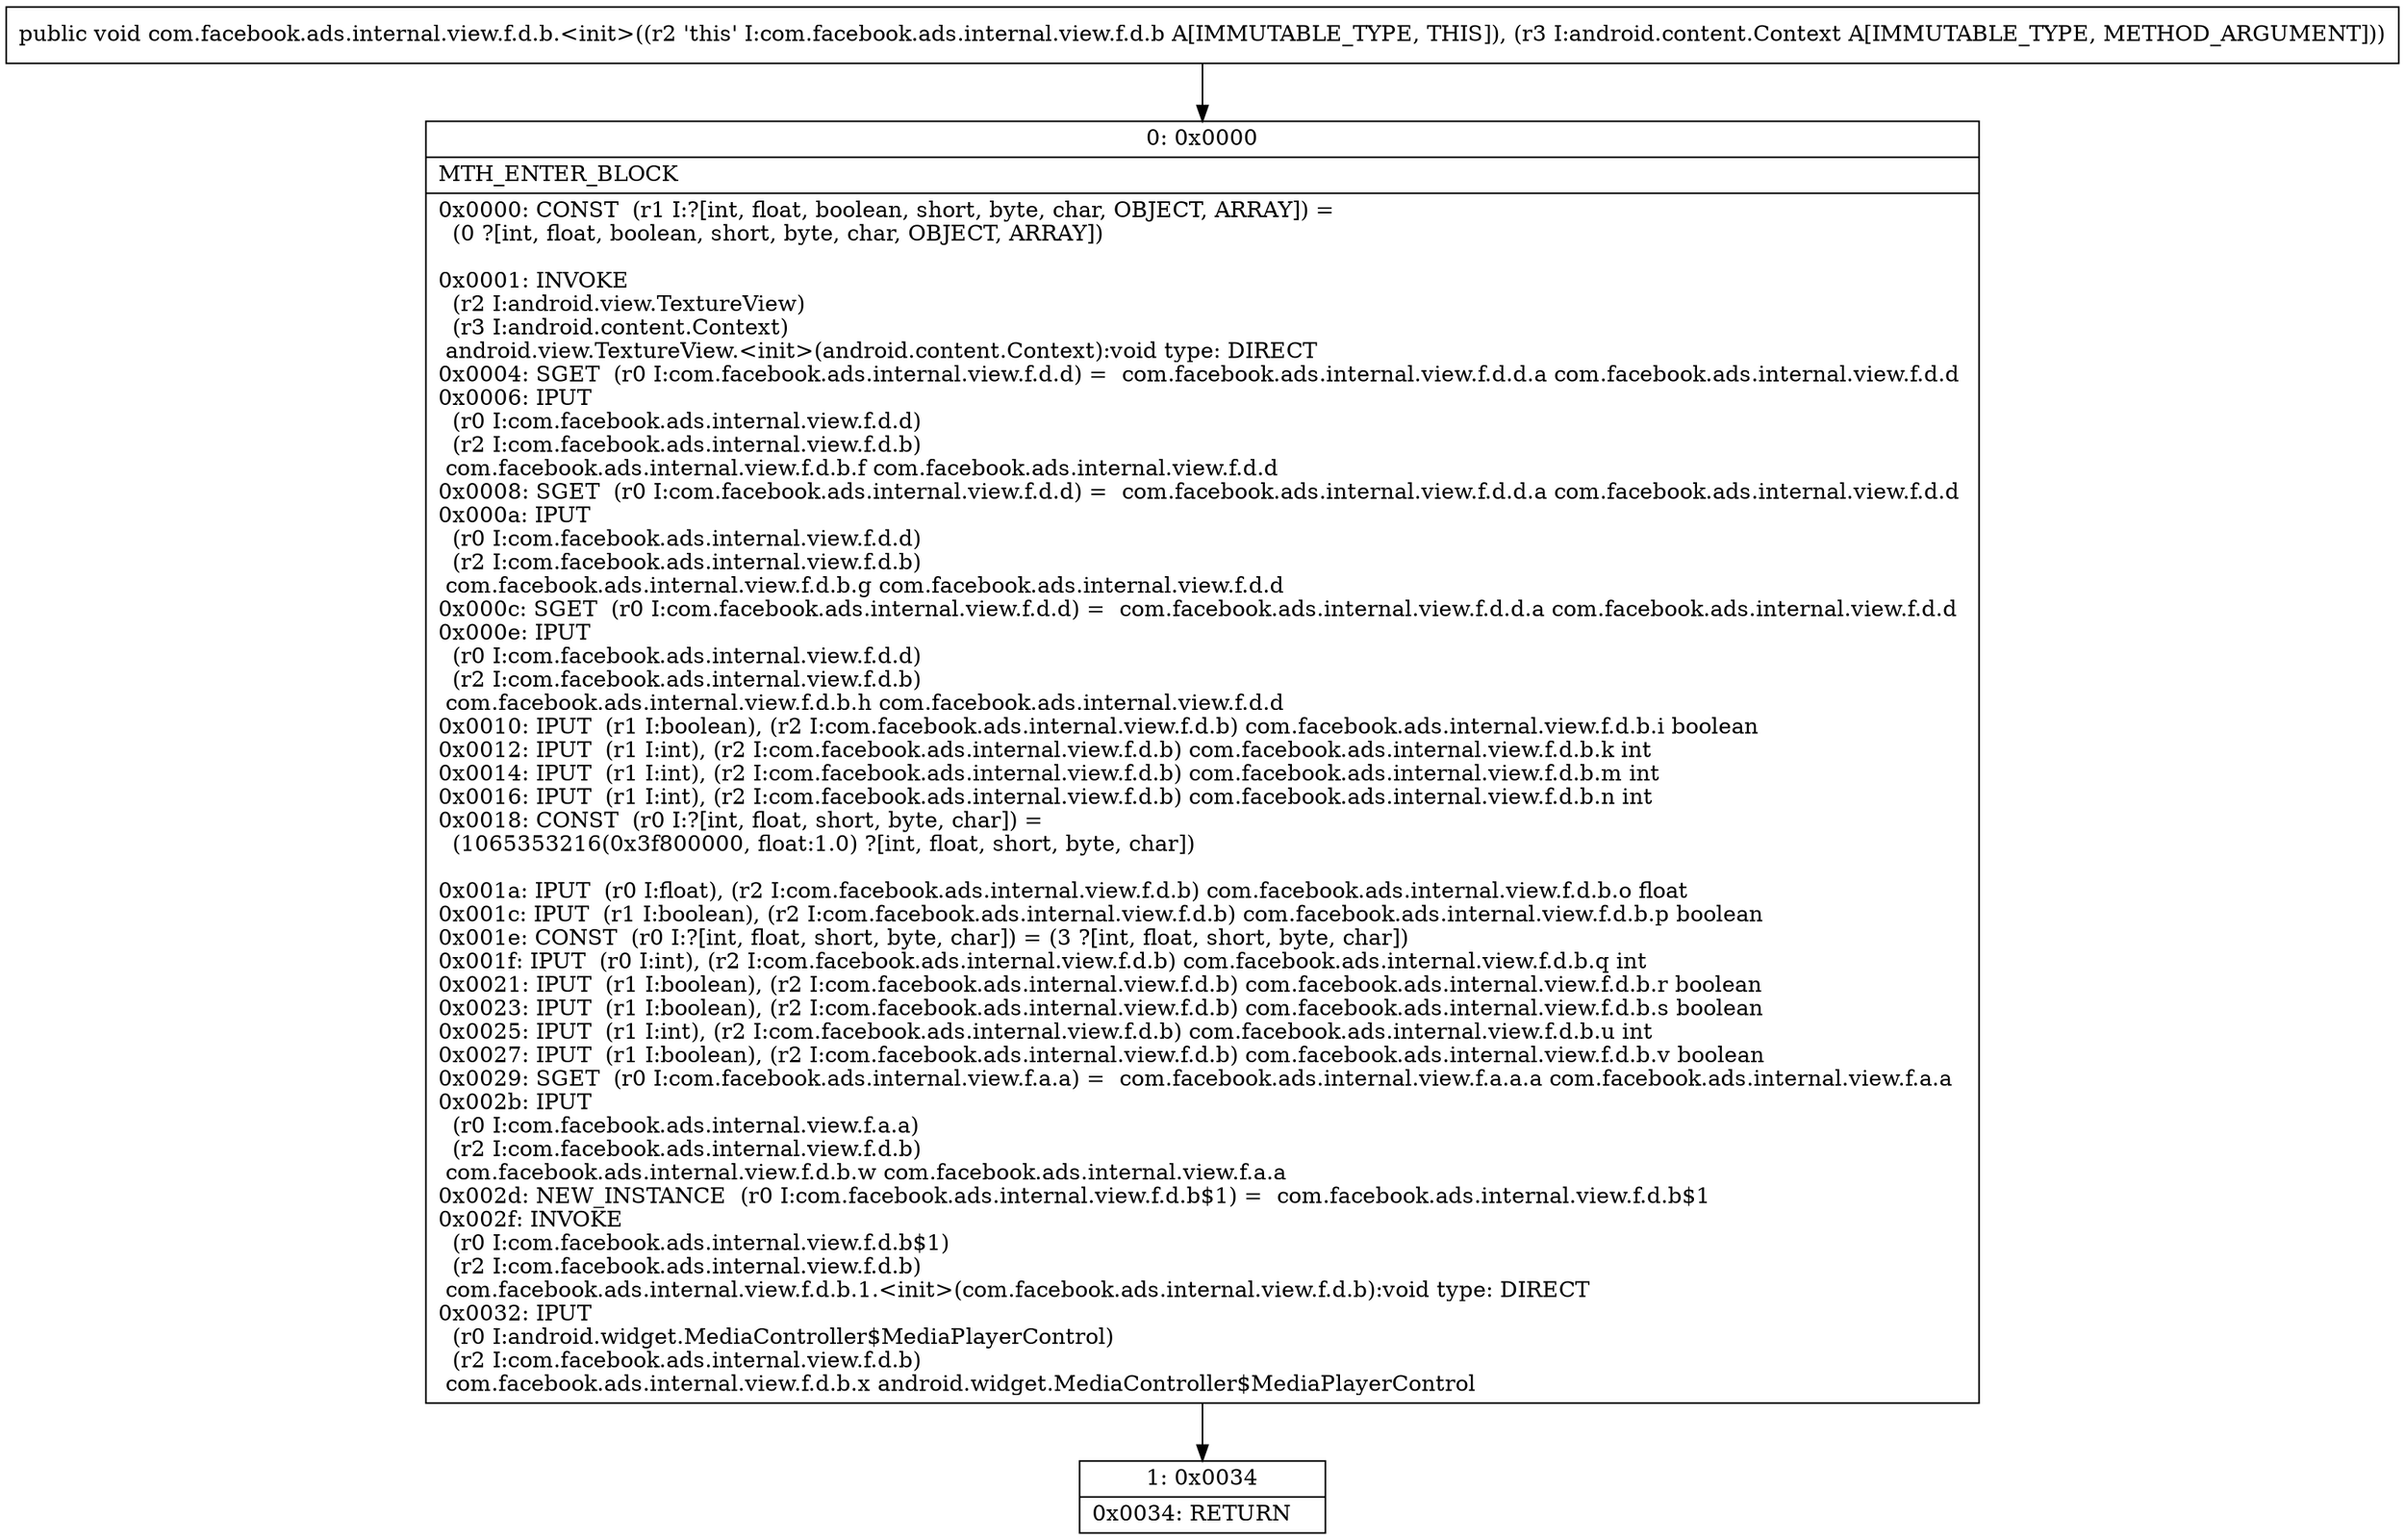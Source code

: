 digraph "CFG forcom.facebook.ads.internal.view.f.d.b.\<init\>(Landroid\/content\/Context;)V" {
Node_0 [shape=record,label="{0\:\ 0x0000|MTH_ENTER_BLOCK\l|0x0000: CONST  (r1 I:?[int, float, boolean, short, byte, char, OBJECT, ARRAY]) = \l  (0 ?[int, float, boolean, short, byte, char, OBJECT, ARRAY])\l \l0x0001: INVOKE  \l  (r2 I:android.view.TextureView)\l  (r3 I:android.content.Context)\l android.view.TextureView.\<init\>(android.content.Context):void type: DIRECT \l0x0004: SGET  (r0 I:com.facebook.ads.internal.view.f.d.d) =  com.facebook.ads.internal.view.f.d.d.a com.facebook.ads.internal.view.f.d.d \l0x0006: IPUT  \l  (r0 I:com.facebook.ads.internal.view.f.d.d)\l  (r2 I:com.facebook.ads.internal.view.f.d.b)\l com.facebook.ads.internal.view.f.d.b.f com.facebook.ads.internal.view.f.d.d \l0x0008: SGET  (r0 I:com.facebook.ads.internal.view.f.d.d) =  com.facebook.ads.internal.view.f.d.d.a com.facebook.ads.internal.view.f.d.d \l0x000a: IPUT  \l  (r0 I:com.facebook.ads.internal.view.f.d.d)\l  (r2 I:com.facebook.ads.internal.view.f.d.b)\l com.facebook.ads.internal.view.f.d.b.g com.facebook.ads.internal.view.f.d.d \l0x000c: SGET  (r0 I:com.facebook.ads.internal.view.f.d.d) =  com.facebook.ads.internal.view.f.d.d.a com.facebook.ads.internal.view.f.d.d \l0x000e: IPUT  \l  (r0 I:com.facebook.ads.internal.view.f.d.d)\l  (r2 I:com.facebook.ads.internal.view.f.d.b)\l com.facebook.ads.internal.view.f.d.b.h com.facebook.ads.internal.view.f.d.d \l0x0010: IPUT  (r1 I:boolean), (r2 I:com.facebook.ads.internal.view.f.d.b) com.facebook.ads.internal.view.f.d.b.i boolean \l0x0012: IPUT  (r1 I:int), (r2 I:com.facebook.ads.internal.view.f.d.b) com.facebook.ads.internal.view.f.d.b.k int \l0x0014: IPUT  (r1 I:int), (r2 I:com.facebook.ads.internal.view.f.d.b) com.facebook.ads.internal.view.f.d.b.m int \l0x0016: IPUT  (r1 I:int), (r2 I:com.facebook.ads.internal.view.f.d.b) com.facebook.ads.internal.view.f.d.b.n int \l0x0018: CONST  (r0 I:?[int, float, short, byte, char]) = \l  (1065353216(0x3f800000, float:1.0) ?[int, float, short, byte, char])\l \l0x001a: IPUT  (r0 I:float), (r2 I:com.facebook.ads.internal.view.f.d.b) com.facebook.ads.internal.view.f.d.b.o float \l0x001c: IPUT  (r1 I:boolean), (r2 I:com.facebook.ads.internal.view.f.d.b) com.facebook.ads.internal.view.f.d.b.p boolean \l0x001e: CONST  (r0 I:?[int, float, short, byte, char]) = (3 ?[int, float, short, byte, char]) \l0x001f: IPUT  (r0 I:int), (r2 I:com.facebook.ads.internal.view.f.d.b) com.facebook.ads.internal.view.f.d.b.q int \l0x0021: IPUT  (r1 I:boolean), (r2 I:com.facebook.ads.internal.view.f.d.b) com.facebook.ads.internal.view.f.d.b.r boolean \l0x0023: IPUT  (r1 I:boolean), (r2 I:com.facebook.ads.internal.view.f.d.b) com.facebook.ads.internal.view.f.d.b.s boolean \l0x0025: IPUT  (r1 I:int), (r2 I:com.facebook.ads.internal.view.f.d.b) com.facebook.ads.internal.view.f.d.b.u int \l0x0027: IPUT  (r1 I:boolean), (r2 I:com.facebook.ads.internal.view.f.d.b) com.facebook.ads.internal.view.f.d.b.v boolean \l0x0029: SGET  (r0 I:com.facebook.ads.internal.view.f.a.a) =  com.facebook.ads.internal.view.f.a.a.a com.facebook.ads.internal.view.f.a.a \l0x002b: IPUT  \l  (r0 I:com.facebook.ads.internal.view.f.a.a)\l  (r2 I:com.facebook.ads.internal.view.f.d.b)\l com.facebook.ads.internal.view.f.d.b.w com.facebook.ads.internal.view.f.a.a \l0x002d: NEW_INSTANCE  (r0 I:com.facebook.ads.internal.view.f.d.b$1) =  com.facebook.ads.internal.view.f.d.b$1 \l0x002f: INVOKE  \l  (r0 I:com.facebook.ads.internal.view.f.d.b$1)\l  (r2 I:com.facebook.ads.internal.view.f.d.b)\l com.facebook.ads.internal.view.f.d.b.1.\<init\>(com.facebook.ads.internal.view.f.d.b):void type: DIRECT \l0x0032: IPUT  \l  (r0 I:android.widget.MediaController$MediaPlayerControl)\l  (r2 I:com.facebook.ads.internal.view.f.d.b)\l com.facebook.ads.internal.view.f.d.b.x android.widget.MediaController$MediaPlayerControl \l}"];
Node_1 [shape=record,label="{1\:\ 0x0034|0x0034: RETURN   \l}"];
MethodNode[shape=record,label="{public void com.facebook.ads.internal.view.f.d.b.\<init\>((r2 'this' I:com.facebook.ads.internal.view.f.d.b A[IMMUTABLE_TYPE, THIS]), (r3 I:android.content.Context A[IMMUTABLE_TYPE, METHOD_ARGUMENT])) }"];
MethodNode -> Node_0;
Node_0 -> Node_1;
}

